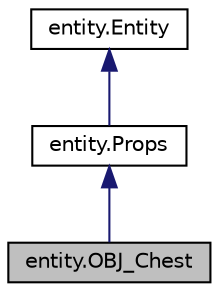 digraph "entity.OBJ_Chest"
{
 // LATEX_PDF_SIZE
  edge [fontname="Helvetica",fontsize="10",labelfontname="Helvetica",labelfontsize="10"];
  node [fontname="Helvetica",fontsize="10",shape=record];
  Node1 [label="entity.OBJ_Chest",height=0.2,width=0.4,color="black", fillcolor="grey75", style="filled", fontcolor="black",tooltip="Represents a chest object."];
  Node2 -> Node1 [dir="back",color="midnightblue",fontsize="10",style="solid",fontname="Helvetica"];
  Node2 [label="entity.Props",height=0.2,width=0.4,color="black", fillcolor="white", style="filled",URL="$classentity_1_1_props.html",tooltip="Represents in-game props with properties such as image, name, and position."];
  Node3 -> Node2 [dir="back",color="midnightblue",fontsize="10",style="solid",fontname="Helvetica"];
  Node3 [label="entity.Entity",height=0.2,width=0.4,color="black", fillcolor="white", style="filled",URL="$classentity_1_1_entity.html",tooltip="Represents an abstract entity with position, hitbox, and animations."];
}
